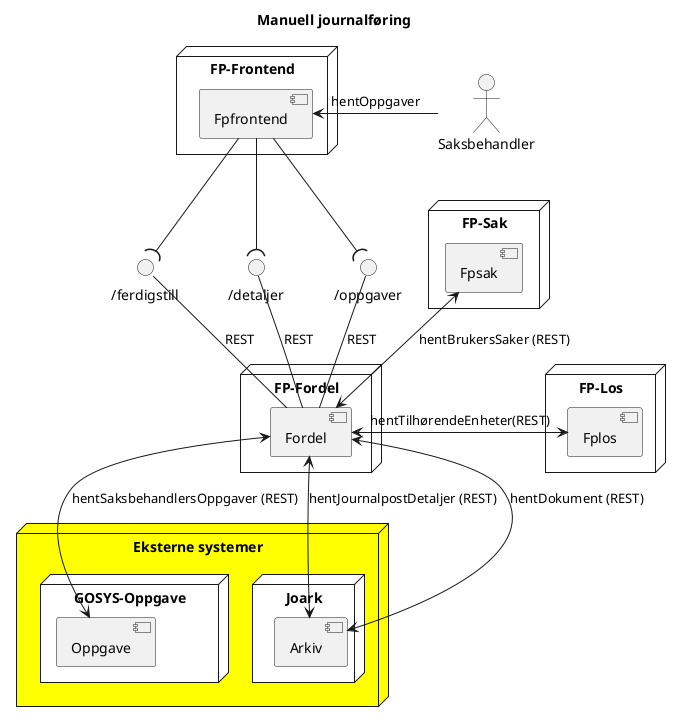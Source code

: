 @startuml

title Manuell journalføring

interface "/ferdigstill" as ferdigstill
interface "/oppgaver" as oppgaver
interface "/detaljer" as detaljer
actor "Saksbehandler"

node "FP-Fordel" {
    [Fordel]
}

node "FP-Sak" {
    [Fpsak]
}

node "FP-Los" {
    [Fplos]
}

node "FP-Frontend" {
    [Fpfrontend]
}

node "Eksterne systemer" #yellow {
    node "GOSYS-Oppgave" #white {
        [Oppgave]
    }
    node "Joark" #white{
        [Arkiv]
    }
}


"Saksbehandler" -> [Fpfrontend]: hentOppgaver

[Fpfrontend] --( oppgaver
[Fpfrontend] --( detaljer
[Fpfrontend] --( ferdigstill

[Fordel] -up- oppgaver: REST
[Fordel] -up- detaljer: REST
[Fordel] -up- ferdigstill: REST

[Fpsak] <--> [Fordel]: hentBrukersSaker (REST)
[Fordel] <--> [Oppgave]: hentSaksbehandlersOppgaver (REST)
[Fordel] <--> [Arkiv]: hentJournalpostDetaljer (REST)
[Fordel] <--> [Arkiv]: hentDokument (REST)
[Fordel] <-> [Fplos]: hentTilhørendeEnheter(REST)



@enduml
